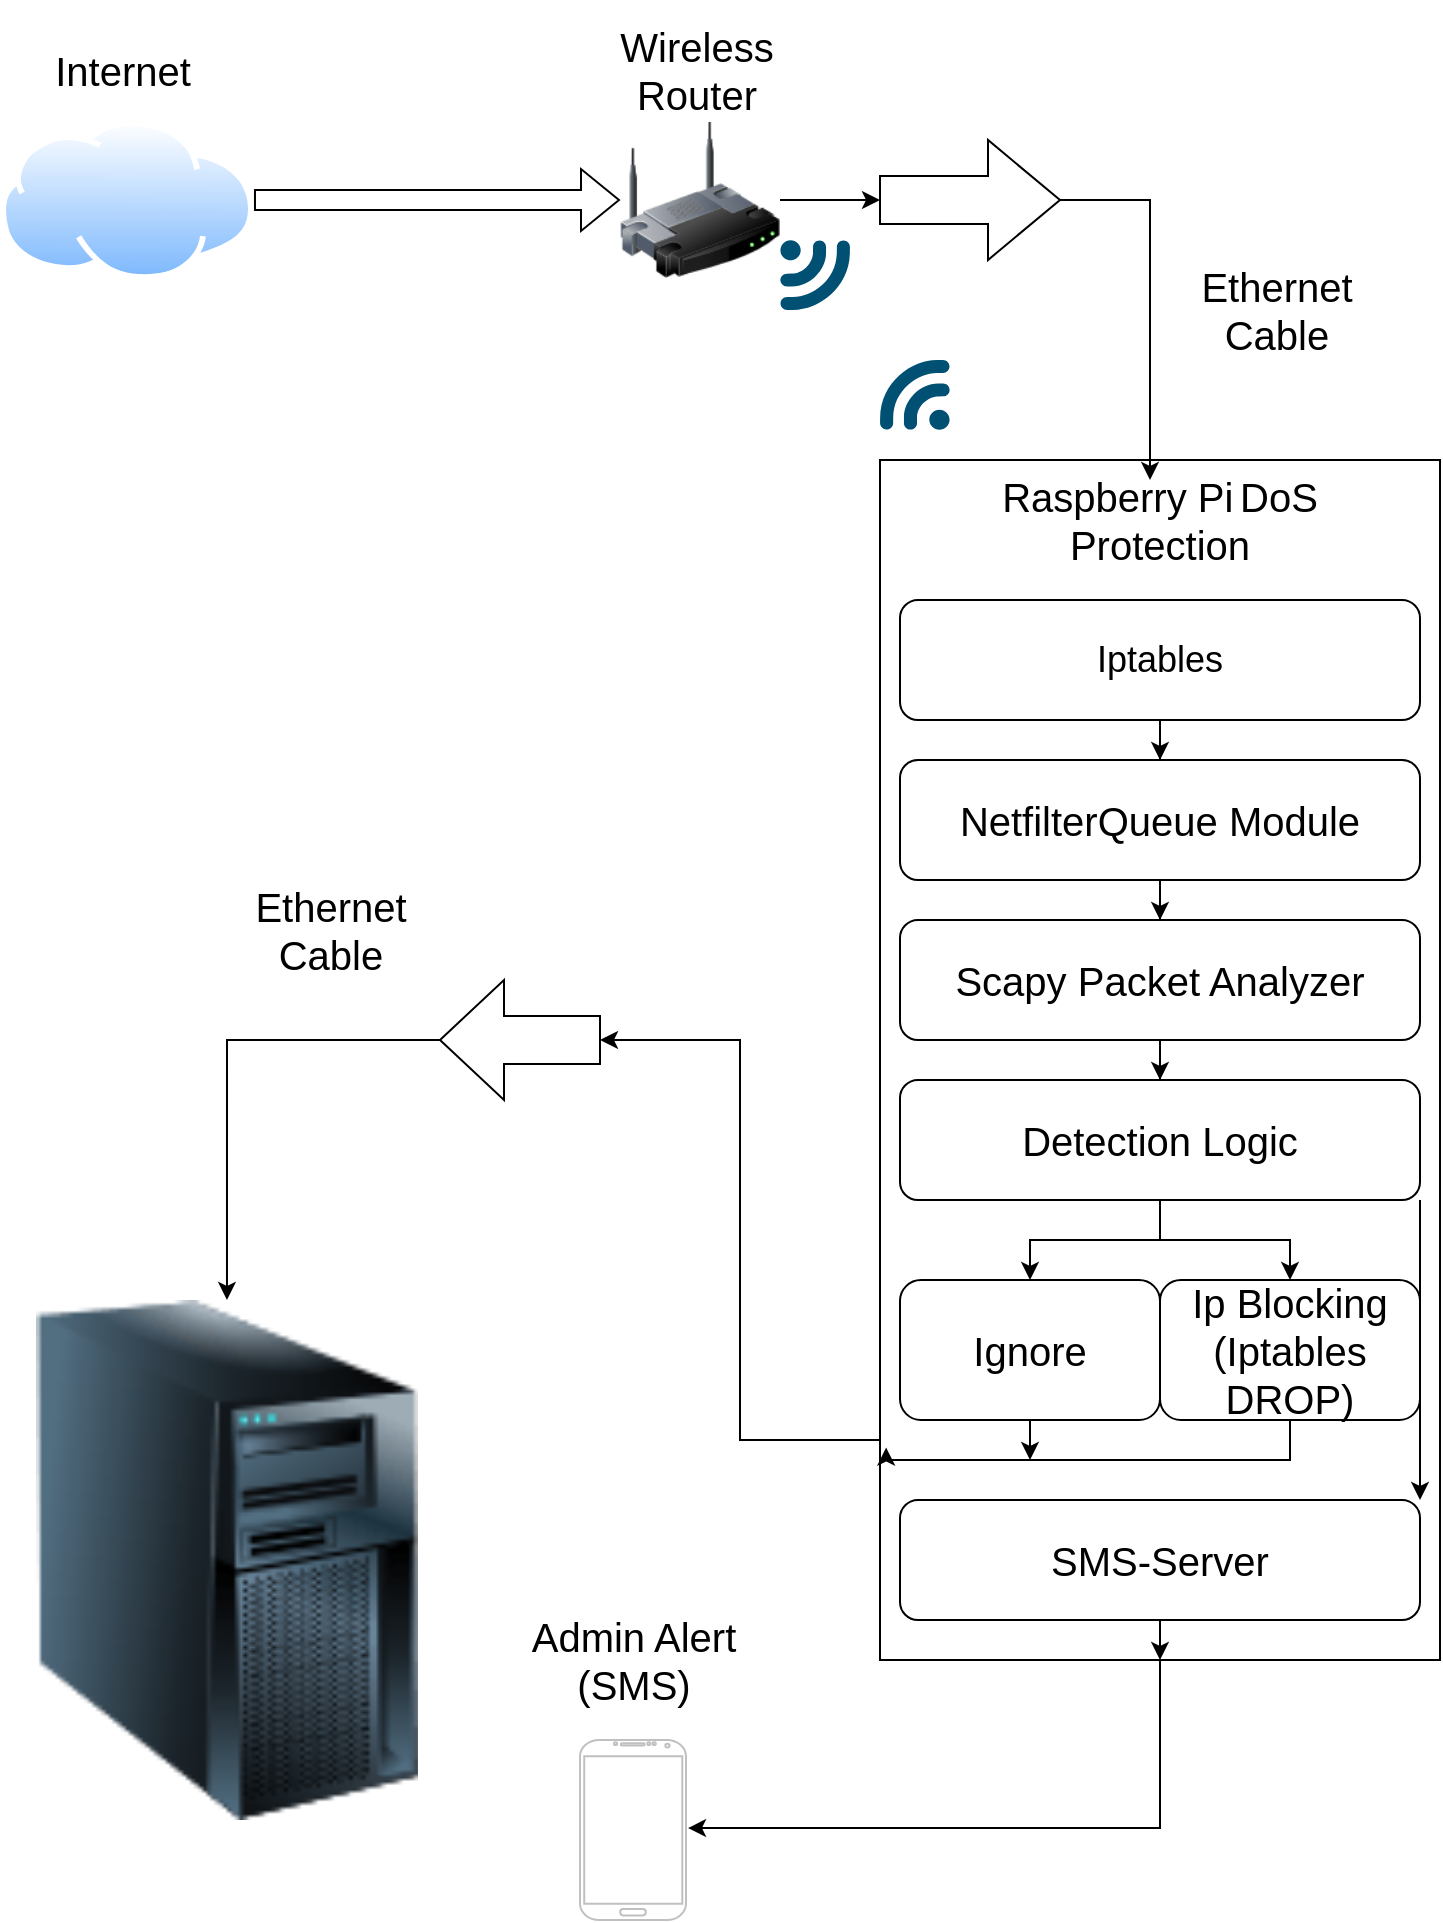 <mxfile version="27.1.1">
  <diagram name="Page-1" id="PYmAznk7Z4JirSVJ3aoX">
    <mxGraphModel dx="1426" dy="766" grid="1" gridSize="10" guides="1" tooltips="1" connect="1" arrows="1" fold="1" page="1" pageScale="1" pageWidth="850" pageHeight="1100" math="0" shadow="0">
      <root>
        <mxCell id="0" />
        <mxCell id="1" parent="0" />
        <mxCell id="FcnY-t6DyVu2DOCUGYQs-36" value="" style="edgeStyle=orthogonalEdgeStyle;rounded=0;orthogonalLoop=1;jettySize=auto;html=1;exitX=0.004;exitY=0.848;exitDx=0;exitDy=0;entryX=0;entryY=0.5;entryDx=0;entryDy=0;entryPerimeter=0;exitPerimeter=0;" edge="1" parent="1" source="FcnY-t6DyVu2DOCUGYQs-1" target="FcnY-t6DyVu2DOCUGYQs-35">
          <mxGeometry relative="1" as="geometry">
            <mxPoint x="670" y="900" as="sourcePoint" />
            <mxPoint x="390" y="680" as="targetPoint" />
            <Array as="points">
              <mxPoint x="530" y="822" />
              <mxPoint x="530" y="820" />
              <mxPoint x="460" y="820" />
              <mxPoint x="460" y="620" />
            </Array>
          </mxGeometry>
        </mxCell>
        <mxCell id="FcnY-t6DyVu2DOCUGYQs-1" value="" style="rounded=0;whiteSpace=wrap;html=1;" vertex="1" parent="1">
          <mxGeometry x="530" y="330" width="280" height="600" as="geometry" />
        </mxCell>
        <mxCell id="FcnY-t6DyVu2DOCUGYQs-2" value="" style="image;aspect=fixed;perimeter=ellipsePerimeter;html=1;align=center;shadow=0;dashed=0;spacingTop=3;image=img/lib/active_directory/internet_cloud.svg;" vertex="1" parent="1">
          <mxGeometry x="90" y="160" width="126.99" height="80" as="geometry" />
        </mxCell>
        <mxCell id="FcnY-t6DyVu2DOCUGYQs-7" value="" style="edgeStyle=orthogonalEdgeStyle;rounded=0;orthogonalLoop=1;jettySize=auto;html=1;" edge="1" parent="1" source="FcnY-t6DyVu2DOCUGYQs-4" target="FcnY-t6DyVu2DOCUGYQs-6">
          <mxGeometry relative="1" as="geometry" />
        </mxCell>
        <mxCell id="FcnY-t6DyVu2DOCUGYQs-4" value="" style="image;html=1;image=img/lib/clip_art/networking/Wireless_Router_128x128.png" vertex="1" parent="1">
          <mxGeometry x="400" y="160" width="80" height="80" as="geometry" />
        </mxCell>
        <mxCell id="FcnY-t6DyVu2DOCUGYQs-5" value="" style="shape=flexArrow;endArrow=classic;html=1;rounded=0;exitX=1;exitY=0.5;exitDx=0;exitDy=0;entryX=0;entryY=0.5;entryDx=0;entryDy=0;" edge="1" parent="1" source="FcnY-t6DyVu2DOCUGYQs-2" target="FcnY-t6DyVu2DOCUGYQs-4">
          <mxGeometry width="50" height="50" relative="1" as="geometry">
            <mxPoint x="400" y="430" as="sourcePoint" />
            <mxPoint x="450" y="380" as="targetPoint" />
          </mxGeometry>
        </mxCell>
        <mxCell id="FcnY-t6DyVu2DOCUGYQs-8" value="" style="edgeStyle=orthogonalEdgeStyle;rounded=0;orthogonalLoop=1;jettySize=auto;html=1;" edge="1" parent="1">
          <mxGeometry relative="1" as="geometry">
            <mxPoint x="610" y="200" as="sourcePoint" />
            <mxPoint x="665" y="340" as="targetPoint" />
            <Array as="points">
              <mxPoint x="665" y="200" />
            </Array>
          </mxGeometry>
        </mxCell>
        <mxCell id="FcnY-t6DyVu2DOCUGYQs-6" value="" style="shape=singleArrow;whiteSpace=wrap;html=1;arrowWidth=0.4;arrowSize=0.4;verticalAlign=top;labelBackgroundColor=default;" vertex="1" parent="1">
          <mxGeometry x="530" y="170" width="90" height="60" as="geometry" />
        </mxCell>
        <mxCell id="FcnY-t6DyVu2DOCUGYQs-11" value="&lt;font style=&quot;font-size: 20px;&quot;&gt;Internet&lt;/font&gt;" style="text;strokeColor=none;align=center;fillColor=none;html=1;verticalAlign=middle;whiteSpace=wrap;rounded=0;" vertex="1" parent="1">
          <mxGeometry x="93.49" y="100" width="116.51" height="70" as="geometry" />
        </mxCell>
        <mxCell id="FcnY-t6DyVu2DOCUGYQs-12" value="&lt;font style=&quot;font-size: 20px;&quot;&gt;Wireless Router&lt;br&gt;&lt;/font&gt;" style="text;strokeColor=none;align=center;fillColor=none;html=1;verticalAlign=middle;whiteSpace=wrap;rounded=0;" vertex="1" parent="1">
          <mxGeometry x="380" y="100" width="116.51" height="70" as="geometry" />
        </mxCell>
        <mxCell id="FcnY-t6DyVu2DOCUGYQs-15" value="&lt;font style=&quot;font-size: 20px;&quot;&gt;Ethernet Cable&lt;br&gt;&lt;/font&gt;" style="text;strokeColor=none;align=center;fillColor=none;html=1;verticalAlign=middle;whiteSpace=wrap;rounded=0;" vertex="1" parent="1">
          <mxGeometry x="670" y="220" width="116.51" height="70" as="geometry" />
        </mxCell>
        <mxCell id="FcnY-t6DyVu2DOCUGYQs-18" value="&lt;font style=&quot;font-size: 20px;&quot;&gt;Raspberry Pi&lt;/font&gt; &lt;font style=&quot;font-size: 20px;&quot;&gt;DoS Protection&lt;/font&gt;" style="text;strokeColor=none;align=center;fillColor=none;html=1;verticalAlign=middle;whiteSpace=wrap;rounded=0;" vertex="1" parent="1">
          <mxGeometry x="585" y="340" width="170" height="40" as="geometry" />
        </mxCell>
        <mxCell id="FcnY-t6DyVu2DOCUGYQs-26" value="" style="edgeStyle=orthogonalEdgeStyle;rounded=0;orthogonalLoop=1;jettySize=auto;html=1;" edge="1" parent="1" source="FcnY-t6DyVu2DOCUGYQs-19" target="FcnY-t6DyVu2DOCUGYQs-20">
          <mxGeometry relative="1" as="geometry" />
        </mxCell>
        <mxCell id="FcnY-t6DyVu2DOCUGYQs-19" value="&lt;font style=&quot;font-size: 18px;&quot;&gt;Iptables&lt;/font&gt;" style="rounded=1;whiteSpace=wrap;html=1;" vertex="1" parent="1">
          <mxGeometry x="540" y="400" width="260" height="60" as="geometry" />
        </mxCell>
        <mxCell id="FcnY-t6DyVu2DOCUGYQs-27" value="" style="edgeStyle=orthogonalEdgeStyle;rounded=0;orthogonalLoop=1;jettySize=auto;html=1;" edge="1" parent="1" source="FcnY-t6DyVu2DOCUGYQs-20" target="FcnY-t6DyVu2DOCUGYQs-21">
          <mxGeometry relative="1" as="geometry" />
        </mxCell>
        <mxCell id="FcnY-t6DyVu2DOCUGYQs-20" value="&lt;font style=&quot;font-size: 20px;&quot;&gt;NetfilterQueue Module&lt;br&gt;&lt;/font&gt;" style="rounded=1;whiteSpace=wrap;html=1;" vertex="1" parent="1">
          <mxGeometry x="540" y="480" width="260" height="60" as="geometry" />
        </mxCell>
        <mxCell id="FcnY-t6DyVu2DOCUGYQs-28" value="" style="edgeStyle=orthogonalEdgeStyle;rounded=0;orthogonalLoop=1;jettySize=auto;html=1;" edge="1" parent="1" source="FcnY-t6DyVu2DOCUGYQs-21" target="FcnY-t6DyVu2DOCUGYQs-22">
          <mxGeometry relative="1" as="geometry" />
        </mxCell>
        <mxCell id="FcnY-t6DyVu2DOCUGYQs-21" value="&lt;font style=&quot;font-size: 20px;&quot;&gt;Scapy Packet Analyzer&lt;/font&gt;" style="rounded=1;whiteSpace=wrap;html=1;" vertex="1" parent="1">
          <mxGeometry x="540" y="560" width="260" height="60" as="geometry" />
        </mxCell>
        <mxCell id="FcnY-t6DyVu2DOCUGYQs-29" value="" style="edgeStyle=orthogonalEdgeStyle;rounded=0;orthogonalLoop=1;jettySize=auto;html=1;" edge="1" parent="1" source="FcnY-t6DyVu2DOCUGYQs-22" target="FcnY-t6DyVu2DOCUGYQs-23">
          <mxGeometry relative="1" as="geometry" />
        </mxCell>
        <mxCell id="FcnY-t6DyVu2DOCUGYQs-33" value="" style="edgeStyle=orthogonalEdgeStyle;rounded=0;orthogonalLoop=1;jettySize=auto;html=1;" edge="1" parent="1" source="FcnY-t6DyVu2DOCUGYQs-22" target="FcnY-t6DyVu2DOCUGYQs-32">
          <mxGeometry relative="1" as="geometry" />
        </mxCell>
        <mxCell id="FcnY-t6DyVu2DOCUGYQs-64" style="edgeStyle=orthogonalEdgeStyle;rounded=0;orthogonalLoop=1;jettySize=auto;html=1;exitX=1;exitY=1;exitDx=0;exitDy=0;entryX=1;entryY=0;entryDx=0;entryDy=0;" edge="1" parent="1" source="FcnY-t6DyVu2DOCUGYQs-22" target="FcnY-t6DyVu2DOCUGYQs-59">
          <mxGeometry relative="1" as="geometry" />
        </mxCell>
        <mxCell id="FcnY-t6DyVu2DOCUGYQs-22" value="&lt;font style=&quot;font-size: 20px;&quot;&gt;&lt;font&gt;Detection Logic&lt;/font&gt;&lt;font&gt;&lt;br&gt;&lt;/font&gt;&lt;/font&gt;" style="rounded=1;whiteSpace=wrap;html=1;" vertex="1" parent="1">
          <mxGeometry x="540" y="640" width="260" height="60" as="geometry" />
        </mxCell>
        <mxCell id="FcnY-t6DyVu2DOCUGYQs-23" value="&lt;font style=&quot;font-size: 20px;&quot;&gt;&lt;font&gt;Ip Blocking (Iptables DROP)&lt;/font&gt;&lt;font&gt;&lt;br&gt;&lt;/font&gt;&lt;/font&gt;" style="rounded=1;whiteSpace=wrap;html=1;" vertex="1" parent="1">
          <mxGeometry x="670" y="740" width="130" height="70" as="geometry" />
        </mxCell>
        <mxCell id="FcnY-t6DyVu2DOCUGYQs-30" value="" style="points=[[0.005,0.09,0],[0.08,0,0],[0.76,0.25,0],[1,0.92,0],[0.91,0.995,0],[0.57,0.995,0],[0.045,0.955,0],[0.005,0.43,0]];verticalLabelPosition=bottom;sketch=0;html=1;verticalAlign=top;aspect=fixed;align=center;pointerEvents=1;shape=mxgraph.cisco19.3g_4g_indicator;fillColor=#005073;strokeColor=none;direction=north;" vertex="1" parent="1">
          <mxGeometry x="530" y="280" width="35" height="35" as="geometry" />
        </mxCell>
        <mxCell id="FcnY-t6DyVu2DOCUGYQs-31" value="" style="points=[[0.005,0.09,0],[0.08,0,0],[0.76,0.25,0],[1,0.92,0],[0.91,0.995,0],[0.57,0.995,0],[0.045,0.955,0],[0.005,0.43,0]];verticalLabelPosition=bottom;sketch=0;html=1;verticalAlign=top;aspect=fixed;align=center;pointerEvents=1;shape=mxgraph.cisco19.3g_4g_indicator;fillColor=#005073;strokeColor=none;direction=south;" vertex="1" parent="1">
          <mxGeometry x="480" y="220" width="35" height="35" as="geometry" />
        </mxCell>
        <mxCell id="FcnY-t6DyVu2DOCUGYQs-58" style="edgeStyle=orthogonalEdgeStyle;rounded=0;orthogonalLoop=1;jettySize=auto;html=1;exitX=0.5;exitY=1;exitDx=0;exitDy=0;" edge="1" parent="1" source="FcnY-t6DyVu2DOCUGYQs-32">
          <mxGeometry relative="1" as="geometry">
            <mxPoint x="605" y="830" as="targetPoint" />
          </mxGeometry>
        </mxCell>
        <mxCell id="FcnY-t6DyVu2DOCUGYQs-32" value="&lt;font style=&quot;font-size: 20px;&quot;&gt;&lt;font&gt;Ignore&lt;br&gt;&lt;/font&gt;&lt;/font&gt;" style="rounded=1;whiteSpace=wrap;html=1;" vertex="1" parent="1">
          <mxGeometry x="540" y="740" width="130" height="70" as="geometry" />
        </mxCell>
        <mxCell id="FcnY-t6DyVu2DOCUGYQs-34" value="" style="image;html=1;image=img/lib/clip_art/computers/Server_Tower_128x128.png" vertex="1" parent="1">
          <mxGeometry x="93.49" y="750" width="220" height="260" as="geometry" />
        </mxCell>
        <mxCell id="FcnY-t6DyVu2DOCUGYQs-41" style="edgeStyle=orthogonalEdgeStyle;rounded=0;orthogonalLoop=1;jettySize=auto;html=1;exitX=1;exitY=0.5;exitDx=0;exitDy=0;exitPerimeter=0;entryX=0.5;entryY=0;entryDx=0;entryDy=0;" edge="1" parent="1" source="FcnY-t6DyVu2DOCUGYQs-35" target="FcnY-t6DyVu2DOCUGYQs-34">
          <mxGeometry relative="1" as="geometry" />
        </mxCell>
        <mxCell id="FcnY-t6DyVu2DOCUGYQs-35" value="" style="shape=singleArrow;whiteSpace=wrap;html=1;arrowWidth=0.4;arrowSize=0.4;rounded=0;direction=west;" vertex="1" parent="1">
          <mxGeometry x="310" y="590" width="80" height="60" as="geometry" />
        </mxCell>
        <mxCell id="FcnY-t6DyVu2DOCUGYQs-42" value="&lt;font style=&quot;font-size: 20px;&quot;&gt;Ethernet Cable&lt;br&gt;&lt;/font&gt;" style="text;strokeColor=none;align=center;fillColor=none;html=1;verticalAlign=middle;whiteSpace=wrap;rounded=0;" vertex="1" parent="1">
          <mxGeometry x="196.98" y="530" width="116.51" height="70" as="geometry" />
        </mxCell>
        <mxCell id="FcnY-t6DyVu2DOCUGYQs-56" style="edgeStyle=orthogonalEdgeStyle;rounded=0;orthogonalLoop=1;jettySize=auto;html=1;exitX=0.5;exitY=1;exitDx=0;exitDy=0;entryX=0.011;entryY=0.823;entryDx=0;entryDy=0;entryPerimeter=0;" edge="1" parent="1" source="FcnY-t6DyVu2DOCUGYQs-23" target="FcnY-t6DyVu2DOCUGYQs-1">
          <mxGeometry relative="1" as="geometry" />
        </mxCell>
        <mxCell id="FcnY-t6DyVu2DOCUGYQs-60" style="edgeStyle=orthogonalEdgeStyle;rounded=0;orthogonalLoop=1;jettySize=auto;html=1;exitX=0.5;exitY=1;exitDx=0;exitDy=0;entryX=0.5;entryY=1;entryDx=0;entryDy=0;" edge="1" parent="1" source="FcnY-t6DyVu2DOCUGYQs-59" target="FcnY-t6DyVu2DOCUGYQs-1">
          <mxGeometry relative="1" as="geometry" />
        </mxCell>
        <mxCell id="FcnY-t6DyVu2DOCUGYQs-59" value="&lt;font style=&quot;font-size: 20px;&quot;&gt;SMS-Server&lt;font&gt;&lt;font&gt;&lt;br&gt;&lt;/font&gt;&lt;/font&gt;&lt;/font&gt;" style="rounded=1;whiteSpace=wrap;html=1;" vertex="1" parent="1">
          <mxGeometry x="540" y="850" width="260" height="60" as="geometry" />
        </mxCell>
        <mxCell id="FcnY-t6DyVu2DOCUGYQs-61" value="" style="verticalLabelPosition=bottom;verticalAlign=top;html=1;shadow=0;dashed=0;strokeWidth=1;shape=mxgraph.android.phone2;strokeColor=#c0c0c0;" vertex="1" parent="1">
          <mxGeometry x="380" y="970" width="53" height="90" as="geometry" />
        </mxCell>
        <mxCell id="FcnY-t6DyVu2DOCUGYQs-62" style="edgeStyle=orthogonalEdgeStyle;rounded=0;orthogonalLoop=1;jettySize=auto;html=1;exitX=0.5;exitY=1;exitDx=0;exitDy=0;entryX=1.019;entryY=0.489;entryDx=0;entryDy=0;entryPerimeter=0;" edge="1" parent="1" source="FcnY-t6DyVu2DOCUGYQs-1" target="FcnY-t6DyVu2DOCUGYQs-61">
          <mxGeometry relative="1" as="geometry" />
        </mxCell>
        <mxCell id="FcnY-t6DyVu2DOCUGYQs-63" value="&lt;font style=&quot;font-size: 20px;&quot;&gt;&lt;font&gt;Admin Alert (SMS)&lt;/font&gt;&lt;font&gt;&lt;br&gt;&lt;/font&gt;&lt;/font&gt;" style="text;html=1;align=center;verticalAlign=middle;whiteSpace=wrap;rounded=0;" vertex="1" parent="1">
          <mxGeometry x="339.75" y="900" width="133.5" height="60" as="geometry" />
        </mxCell>
      </root>
    </mxGraphModel>
  </diagram>
</mxfile>
